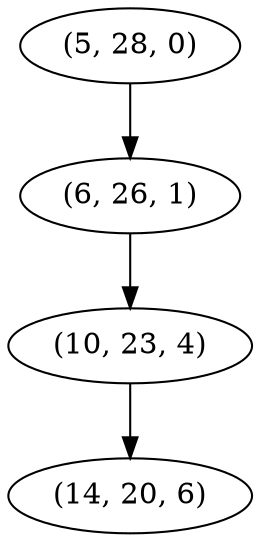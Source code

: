 digraph tree {
    "(5, 28, 0)";
    "(6, 26, 1)";
    "(10, 23, 4)";
    "(14, 20, 6)";
    "(5, 28, 0)" -> "(6, 26, 1)";
    "(6, 26, 1)" -> "(10, 23, 4)";
    "(10, 23, 4)" -> "(14, 20, 6)";
}
